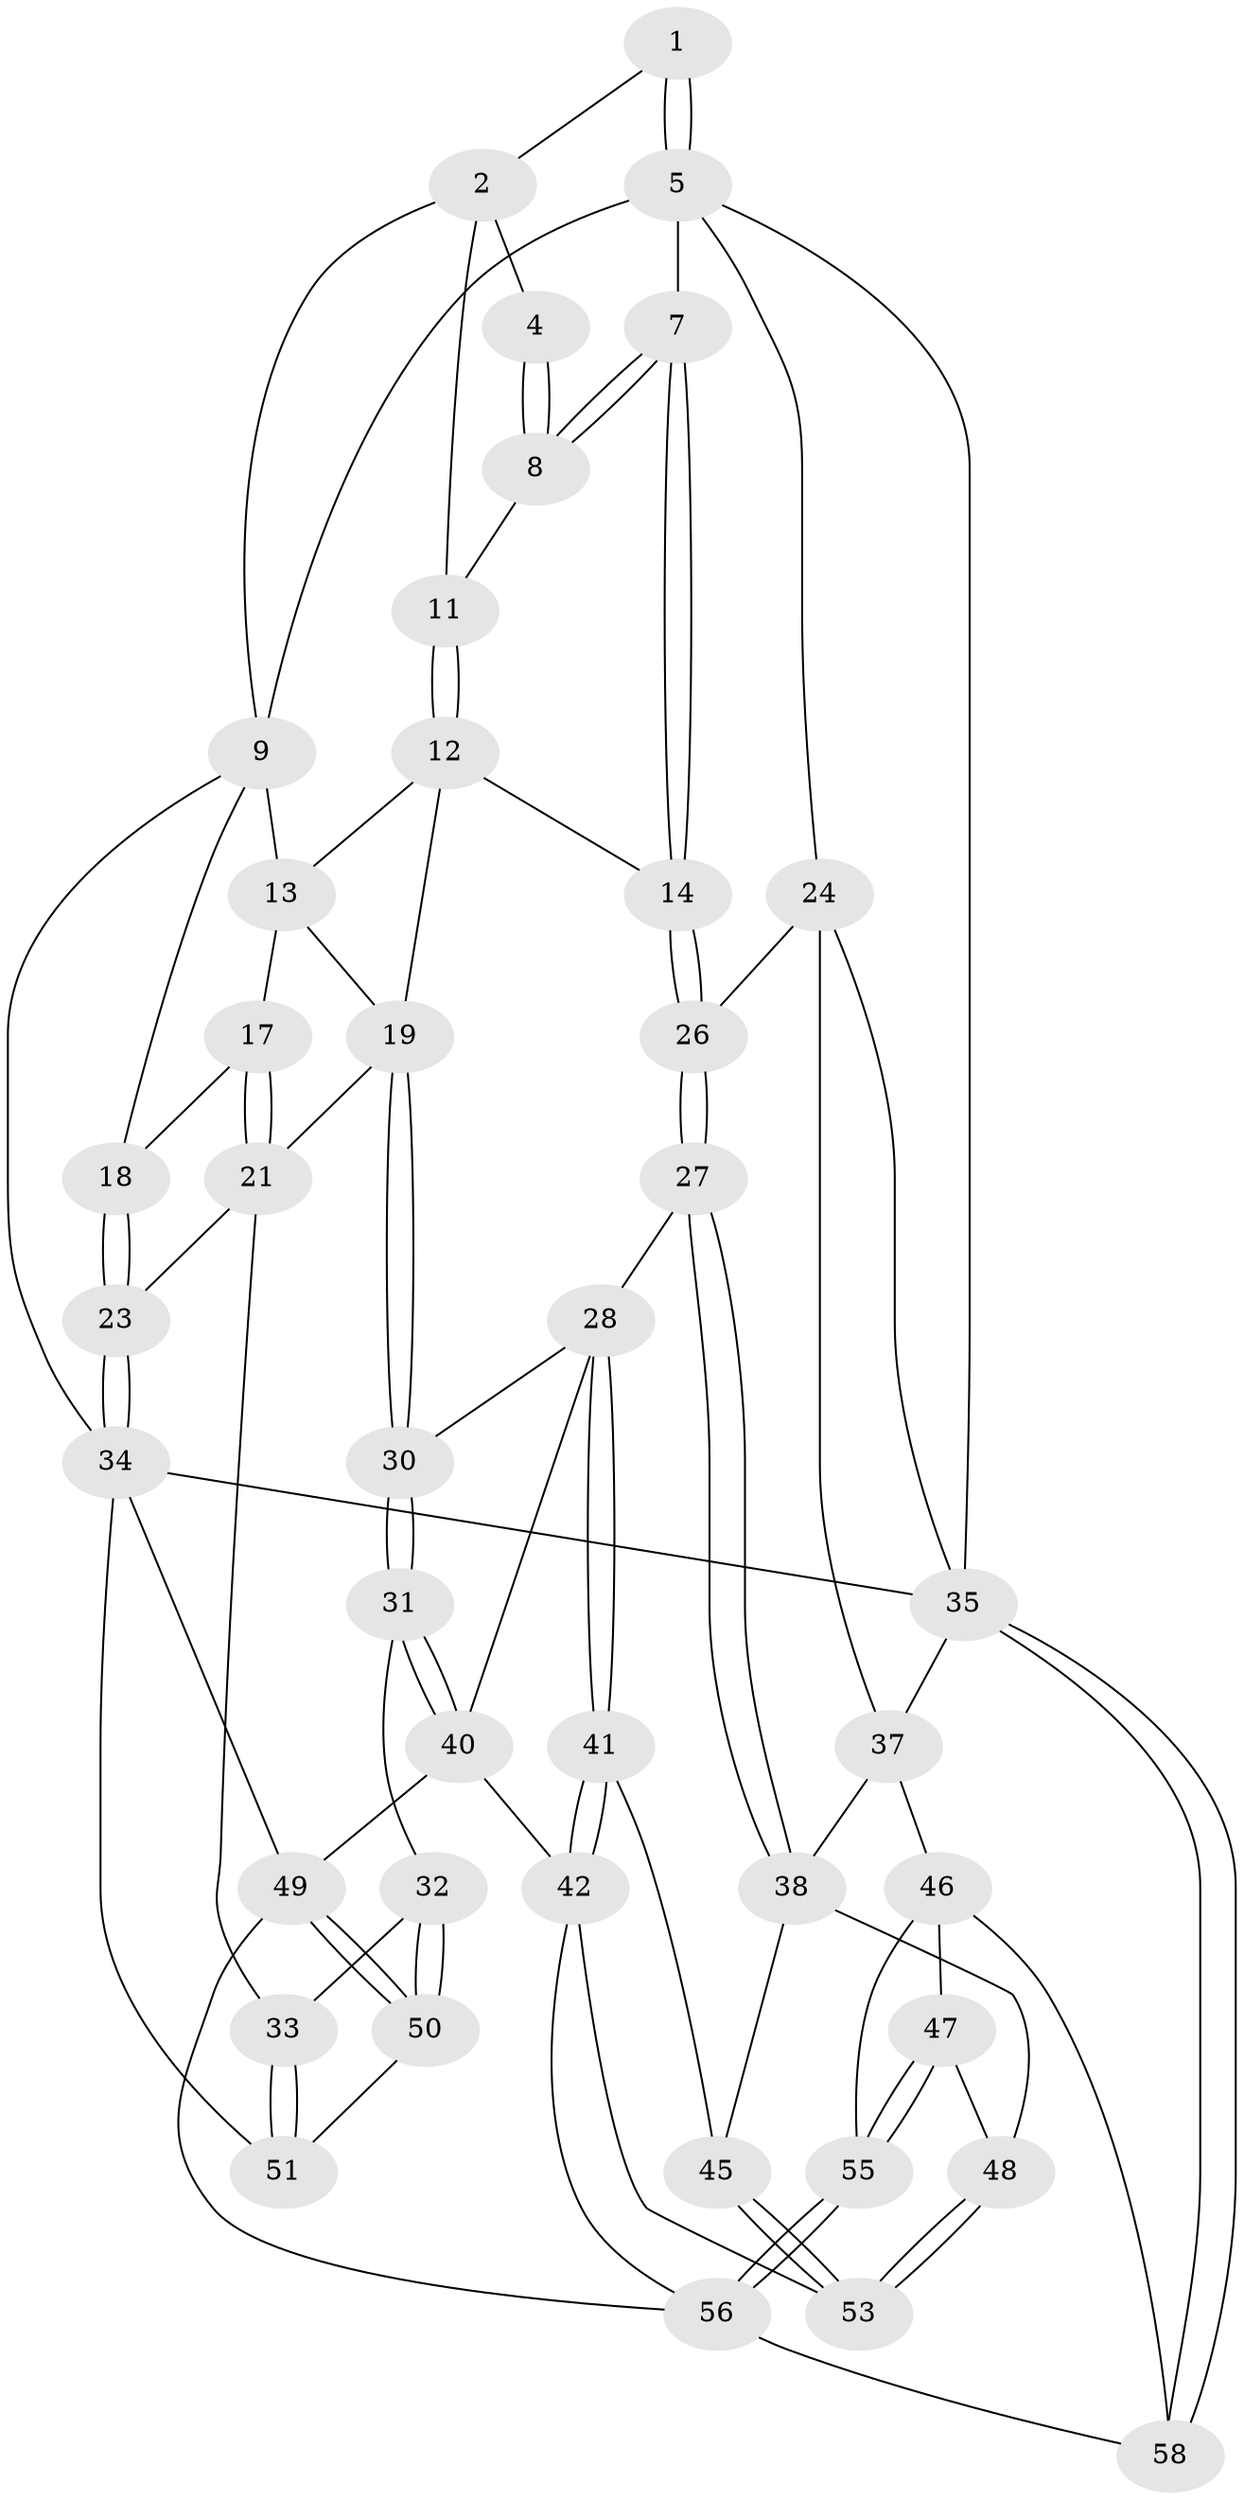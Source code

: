 // Generated by graph-tools (version 1.1) at 2025/52/02/27/25 19:52:39]
// undirected, 42 vertices, 97 edges
graph export_dot {
graph [start="1"]
  node [color=gray90,style=filled];
  1 [pos="+0.7238131512212594+0"];
  2 [pos="+0.35564297076481893+0",super="+3"];
  4 [pos="+0.6550169221437429+0.04584921666905674"];
  5 [pos="+1+0",super="+6"];
  7 [pos="+0.7413978882093711+0.21853420514873811"];
  8 [pos="+0.6510822854742089+0.1378907088441516"];
  9 [pos="+0+0",super="+10"];
  11 [pos="+0.46205449976454804+0.10769315044738569"];
  12 [pos="+0.4165396657986263+0.24629076507423542",super="+15"];
  13 [pos="+0.36809032930439695+0.2568275937719426",super="+16"];
  14 [pos="+0.6469483487959125+0.41056516769628715"];
  17 [pos="+0+0.0767646615676675"];
  18 [pos="+0+0.029663665831383357"];
  19 [pos="+0.31800622183655364+0.5337332681384663",super="+20"];
  21 [pos="+0.11967263083603576+0.5529933001646988",super="+22"];
  23 [pos="+0+0.7028822688808605"];
  24 [pos="+1+0.4614514676946729",super="+25"];
  26 [pos="+0.6727889501884821+0.46747113591101963"];
  27 [pos="+0.6410205951710056+0.5905724386796275"];
  28 [pos="+0.6118939713189326+0.6230305574618226",super="+29"];
  30 [pos="+0.3452075904401101+0.6153066609129545"];
  31 [pos="+0.3360645814708616+0.6447391799924795"];
  32 [pos="+0.2407089093442293+0.7432389025174121"];
  33 [pos="+0.02227441020226028+0.7075516478292293"];
  34 [pos="+0+1",super="+52"];
  35 [pos="+1+1",super="+36"];
  37 [pos="+0.8617496941941579+0.6961179330332796",super="+39"];
  38 [pos="+0.8048674380855378+0.7146054978186817",super="+44"];
  40 [pos="+0.47524839684421183+0.8387032162658982",super="+43"];
  41 [pos="+0.6387675764695981+0.7158722573131633"];
  42 [pos="+0.5946562520944083+0.8941290745175448",super="+54"];
  45 [pos="+0.7184922179557898+0.8229988458668446"];
  46 [pos="+0.9376077498859152+0.8566028780933089",super="+57"];
  47 [pos="+0.8547726169583423+0.8471049668628102"];
  48 [pos="+0.8501880855083579+0.8446364154837522"];
  49 [pos="+0.3765352165381134+0.9655343306797063",super="+59"];
  50 [pos="+0.2627637971767209+0.8329945448770146"];
  51 [pos="+0.1117046950018181+0.9182961225873592"];
  53 [pos="+0.7088913999244115+0.8824224122072042"];
  55 [pos="+0.7572645107061595+1"];
  56 [pos="+0.7429645823943457+1",super="+60"];
  58 [pos="+1+1"];
  1 -- 2;
  1 -- 5;
  1 -- 5;
  2 -- 11;
  2 -- 4;
  2 -- 9;
  4 -- 8;
  4 -- 8;
  5 -- 9;
  5 -- 35;
  5 -- 24;
  5 -- 7;
  7 -- 8;
  7 -- 8;
  7 -- 14;
  7 -- 14;
  8 -- 11;
  9 -- 18;
  9 -- 34;
  9 -- 13;
  11 -- 12;
  11 -- 12;
  12 -- 13;
  12 -- 19;
  12 -- 14;
  13 -- 17;
  13 -- 19;
  14 -- 26;
  14 -- 26;
  17 -- 18;
  17 -- 21;
  17 -- 21;
  18 -- 23;
  18 -- 23;
  19 -- 30;
  19 -- 30;
  19 -- 21;
  21 -- 33;
  21 -- 23;
  23 -- 34;
  23 -- 34;
  24 -- 35;
  24 -- 26;
  24 -- 37;
  26 -- 27;
  26 -- 27;
  27 -- 28;
  27 -- 38;
  27 -- 38;
  28 -- 41;
  28 -- 41;
  28 -- 40;
  28 -- 30;
  30 -- 31;
  30 -- 31;
  31 -- 32;
  31 -- 40;
  31 -- 40;
  32 -- 33;
  32 -- 50;
  32 -- 50;
  33 -- 51;
  33 -- 51;
  34 -- 35;
  34 -- 49;
  34 -- 51;
  35 -- 58;
  35 -- 58;
  35 -- 37;
  37 -- 38;
  37 -- 46;
  38 -- 48;
  38 -- 45;
  40 -- 49;
  40 -- 42;
  41 -- 42;
  41 -- 42;
  41 -- 45;
  42 -- 56;
  42 -- 53;
  45 -- 53;
  45 -- 53;
  46 -- 47;
  46 -- 58;
  46 -- 55;
  47 -- 48;
  47 -- 55;
  47 -- 55;
  48 -- 53;
  48 -- 53;
  49 -- 50;
  49 -- 50;
  49 -- 56;
  50 -- 51;
  55 -- 56;
  55 -- 56;
  56 -- 58;
}

